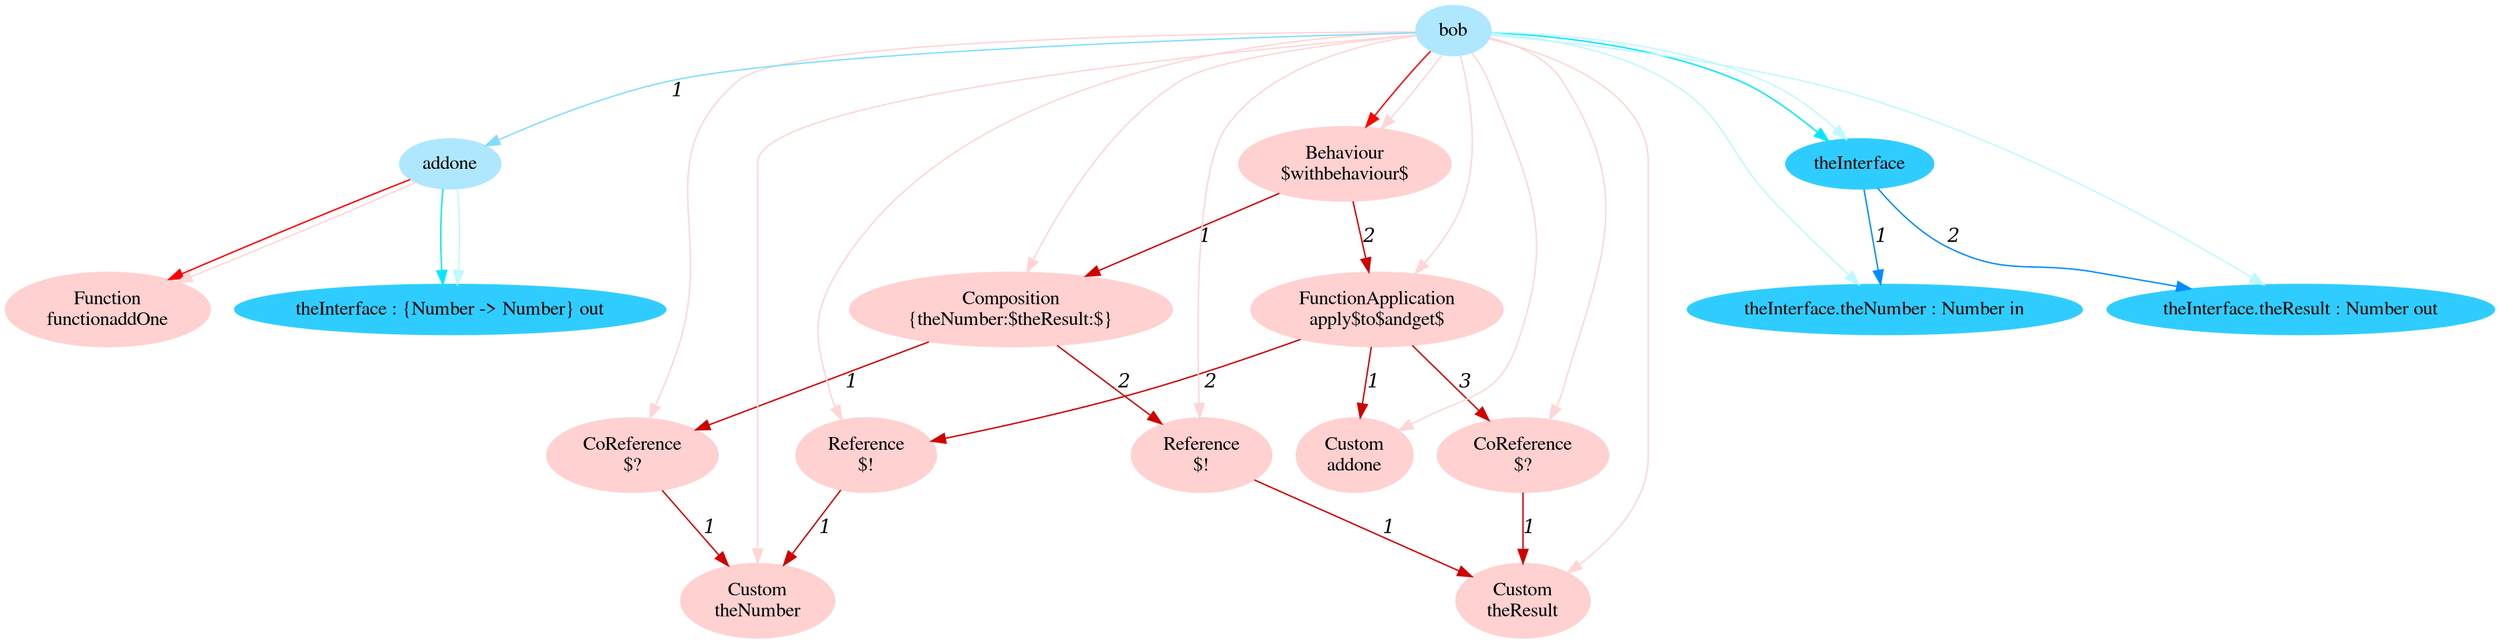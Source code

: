 digraph g{node_12464 [shape="ellipse", style="filled", color="#ffd1d1", fontname="Times", label="Function
functionaddOne" ]
node_12467 [shape="ellipse", style="filled", color="#ffd1d1", fontname="Times", label="Custom
theNumber" ]
node_12471 [shape="ellipse", style="filled", color="#ffd1d1", fontname="Times", label="CoReference
$?" ]
node_12475 [shape="ellipse", style="filled", color="#ffd1d1", fontname="Times", label="Custom
theResult" ]
node_12479 [shape="ellipse", style="filled", color="#ffd1d1", fontname="Times", label="Reference
$!" ]
node_12483 [shape="ellipse", style="filled", color="#ffd1d1", fontname="Times", label="Composition
{theNumber:$theResult:$}" ]
node_12488 [shape="ellipse", style="filled", color="#ffd1d1", fontname="Times", label="Custom
addone" ]
node_12491 [shape="ellipse", style="filled", color="#ffd1d1", fontname="Times", label="Reference
$!" ]
node_12495 [shape="ellipse", style="filled", color="#ffd1d1", fontname="Times", label="CoReference
$?" ]
node_12499 [shape="ellipse", style="filled", color="#ffd1d1", fontname="Times", label="FunctionApplication
apply$to$andget$" ]
node_12505 [shape="ellipse", style="filled", color="#ffd1d1", fontname="Times", label="Behaviour
$withbehaviour$" ]
node_12410 [shape="ellipse", style="filled", color="#afe7ff", fontname="Times", label="bob" ]
node_12411 [shape="ellipse", style="filled", color="#afe7ff", fontname="Times", label="addone" ]
node_12412 [shape="ellipse", style="filled", color="#2fcdff", fontname="Times", label="theInterface : {Number -> Number} out" ]
node_12419 [shape="ellipse", style="filled", color="#2fcdff", fontname="Times", label="theInterface" ]
node_12420 [shape="ellipse", style="filled", color="#2fcdff", fontname="Times", label="theInterface.theNumber : Number in" ]
node_12422 [shape="ellipse", style="filled", color="#2fcdff", fontname="Times", label="theInterface.theResult : Number out" ]
node_12471 -> node_12467 [dir=forward, arrowHead=normal, fontname="Times-Italic", arrowsize=1, color="#d00000", label="1",  headlabel="", taillabel="" ]
node_12479 -> node_12475 [dir=forward, arrowHead=normal, fontname="Times-Italic", arrowsize=1, color="#d00000", label="1",  headlabel="", taillabel="" ]
node_12483 -> node_12471 [dir=forward, arrowHead=normal, fontname="Times-Italic", arrowsize=1, color="#d00000", label="1",  headlabel="", taillabel="" ]
node_12483 -> node_12479 [dir=forward, arrowHead=normal, fontname="Times-Italic", arrowsize=1, color="#d00000", label="2",  headlabel="", taillabel="" ]
node_12491 -> node_12467 [dir=forward, arrowHead=normal, fontname="Times-Italic", arrowsize=1, color="#d00000", label="1",  headlabel="", taillabel="" ]
node_12495 -> node_12475 [dir=forward, arrowHead=normal, fontname="Times-Italic", arrowsize=1, color="#d00000", label="1",  headlabel="", taillabel="" ]
node_12499 -> node_12488 [dir=forward, arrowHead=normal, fontname="Times-Italic", arrowsize=1, color="#d00000", label="1",  headlabel="", taillabel="" ]
node_12499 -> node_12491 [dir=forward, arrowHead=normal, fontname="Times-Italic", arrowsize=1, color="#d00000", label="2",  headlabel="", taillabel="" ]
node_12499 -> node_12495 [dir=forward, arrowHead=normal, fontname="Times-Italic", arrowsize=1, color="#d00000", label="3",  headlabel="", taillabel="" ]
node_12505 -> node_12483 [dir=forward, arrowHead=normal, fontname="Times-Italic", arrowsize=1, color="#d00000", label="1",  headlabel="", taillabel="" ]
node_12505 -> node_12499 [dir=forward, arrowHead=normal, fontname="Times-Italic", arrowsize=1, color="#d00000", label="2",  headlabel="", taillabel="" ]
node_12411 -> node_12464 [dir=forward, arrowHead=normal, fontname="Times-Italic", arrowsize=1, color="#ff0000", label="",  headlabel="", taillabel="" ]
node_12410 -> node_12505 [dir=forward, arrowHead=normal, fontname="Times-Italic", arrowsize=1, color="#ff0000", label="",  headlabel="", taillabel="" ]
node_12411 -> node_12464 [dir=forward, arrowHead=normal, fontname="Times-Italic", arrowsize=1, color="#ffd5d5", label="",  headlabel="", taillabel="" ]
node_12410 -> node_12467 [dir=forward, arrowHead=normal, fontname="Times-Italic", arrowsize=1, color="#ffd5d5", label="",  headlabel="", taillabel="" ]
node_12410 -> node_12471 [dir=forward, arrowHead=normal, fontname="Times-Italic", arrowsize=1, color="#ffd5d5", label="",  headlabel="", taillabel="" ]
node_12410 -> node_12475 [dir=forward, arrowHead=normal, fontname="Times-Italic", arrowsize=1, color="#ffd5d5", label="",  headlabel="", taillabel="" ]
node_12410 -> node_12479 [dir=forward, arrowHead=normal, fontname="Times-Italic", arrowsize=1, color="#ffd5d5", label="",  headlabel="", taillabel="" ]
node_12410 -> node_12483 [dir=forward, arrowHead=normal, fontname="Times-Italic", arrowsize=1, color="#ffd5d5", label="",  headlabel="", taillabel="" ]
node_12410 -> node_12488 [dir=forward, arrowHead=normal, fontname="Times-Italic", arrowsize=1, color="#ffd5d5", label="",  headlabel="", taillabel="" ]
node_12410 -> node_12491 [dir=forward, arrowHead=normal, fontname="Times-Italic", arrowsize=1, color="#ffd5d5", label="",  headlabel="", taillabel="" ]
node_12410 -> node_12495 [dir=forward, arrowHead=normal, fontname="Times-Italic", arrowsize=1, color="#ffd5d5", label="",  headlabel="", taillabel="" ]
node_12410 -> node_12499 [dir=forward, arrowHead=normal, fontname="Times-Italic", arrowsize=1, color="#ffd5d5", label="",  headlabel="", taillabel="" ]
node_12410 -> node_12505 [dir=forward, arrowHead=normal, fontname="Times-Italic", arrowsize=1, color="#ffd5d5", label="",  headlabel="", taillabel="" ]
node_12411 -> node_12412 [dir=forward, arrowHead=normal, fontname="Times-Italic", arrowsize=1, color="#00e8ff", label="",  headlabel="", taillabel="" ]
node_12410 -> node_12419 [dir=forward, arrowHead=normal, fontname="Times-Italic", arrowsize=1, color="#00e8ff", label="",  headlabel="", taillabel="" ]
node_12411 -> node_12412 [dir=forward, arrowHead=normal, fontname="Times-Italic", arrowsize=1, color="#bef9ff", label="",  headlabel="", taillabel="" ]
node_12410 -> node_12420 [dir=forward, arrowHead=normal, fontname="Times-Italic", arrowsize=1, color="#bef9ff", label="",  headlabel="", taillabel="" ]
node_12410 -> node_12422 [dir=forward, arrowHead=normal, fontname="Times-Italic", arrowsize=1, color="#bef9ff", label="",  headlabel="", taillabel="" ]
node_12410 -> node_12419 [dir=forward, arrowHead=normal, fontname="Times-Italic", arrowsize=1, color="#bef9ff", label="",  headlabel="", taillabel="" ]
node_12419 -> node_12420 [dir=forward, arrowHead=normal, fontname="Times-Italic", arrowsize=1, color="#008cff", label="1",  headlabel="", taillabel="" ]
node_12419 -> node_12422 [dir=forward, arrowHead=normal, fontname="Times-Italic", arrowsize=1, color="#008cff", label="2",  headlabel="", taillabel="" ]
node_12410 -> node_12411 [dir=forward, arrowHead=normal, fontname="Times-Italic", arrowsize=1, color="#81ddff", label="1",  headlabel="", taillabel="" ]
}